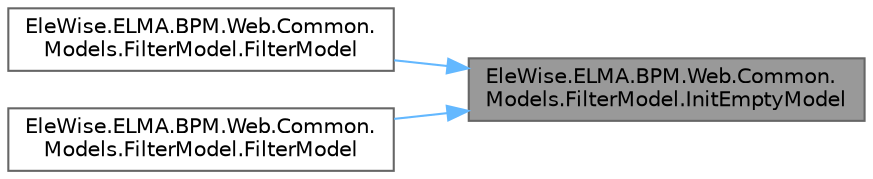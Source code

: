 digraph "EleWise.ELMA.BPM.Web.Common.Models.FilterModel.InitEmptyModel"
{
 // LATEX_PDF_SIZE
  bgcolor="transparent";
  edge [fontname=Helvetica,fontsize=10,labelfontname=Helvetica,labelfontsize=10];
  node [fontname=Helvetica,fontsize=10,shape=box,height=0.2,width=0.4];
  rankdir="RL";
  Node1 [id="Node000001",label="EleWise.ELMA.BPM.Web.Common.\lModels.FilterModel.InitEmptyModel",height=0.2,width=0.4,color="gray40", fillcolor="grey60", style="filled", fontcolor="black",tooltip=" "];
  Node1 -> Node2 [id="edge1_Node000001_Node000002",dir="back",color="steelblue1",style="solid",tooltip=" "];
  Node2 [id="Node000002",label="EleWise.ELMA.BPM.Web.Common.\lModels.FilterModel.FilterModel",height=0.2,width=0.4,color="grey40", fillcolor="white", style="filled",URL="$class_ele_wise_1_1_e_l_m_a_1_1_b_p_m_1_1_web_1_1_common_1_1_models_1_1_filter_model.html#aa020ae81212e14dadcccb1bced64f76a",tooltip=" "];
  Node1 -> Node3 [id="edge2_Node000001_Node000003",dir="back",color="steelblue1",style="solid",tooltip=" "];
  Node3 [id="Node000003",label="EleWise.ELMA.BPM.Web.Common.\lModels.FilterModel.FilterModel",height=0.2,width=0.4,color="grey40", fillcolor="white", style="filled",URL="$class_ele_wise_1_1_e_l_m_a_1_1_b_p_m_1_1_web_1_1_common_1_1_models_1_1_filter_model.html#af5f9fbc3f02d30d99633a180d1541991",tooltip="Конструктор"];
}
